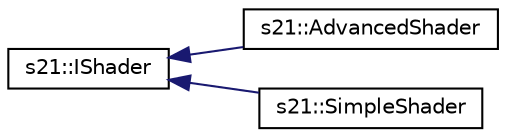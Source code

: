 digraph "Graphical Class Hierarchy"
{
 // LATEX_PDF_SIZE
  edge [fontname="Helvetica",fontsize="10",labelfontname="Helvetica",labelfontsize="10"];
  node [fontname="Helvetica",fontsize="10",shape=record];
  rankdir="LR";
  Node0 [label="s21::IShader",height=0.2,width=0.4,color="black", fillcolor="white", style="filled",URL="$classs21_1_1IShader.html",tooltip="An interface that implements the Shader class."];
  Node0 -> Node1 [dir="back",color="midnightblue",fontsize="10",style="solid",fontname="Helvetica"];
  Node1 [label="s21::AdvancedShader",height=0.2,width=0.4,color="black", fillcolor="white", style="filled",URL="$classs21_1_1AdvancedShader.html",tooltip="Shader that allows you to apply texture and work with lighting."];
  Node0 -> Node2 [dir="back",color="midnightblue",fontsize="10",style="solid",fontname="Helvetica"];
  Node2 [label="s21::SimpleShader",height=0.2,width=0.4,color="black", fillcolor="white", style="filled",URL="$classs21_1_1SimpleShader.html",tooltip="Shader that works exclusively with the model's frame."];
}
